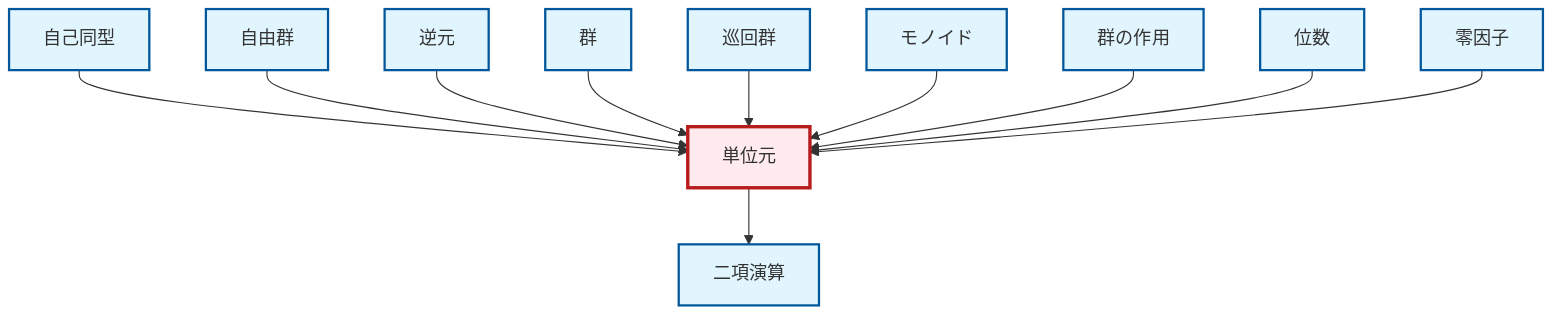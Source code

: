 graph TD
    classDef definition fill:#e1f5fe,stroke:#01579b,stroke-width:2px
    classDef theorem fill:#f3e5f5,stroke:#4a148c,stroke-width:2px
    classDef axiom fill:#fff3e0,stroke:#e65100,stroke-width:2px
    classDef example fill:#e8f5e9,stroke:#1b5e20,stroke-width:2px
    classDef current fill:#ffebee,stroke:#b71c1c,stroke-width:3px
    def-group["群"]:::definition
    def-free-group["自由群"]:::definition
    def-order["位数"]:::definition
    def-inverse-element["逆元"]:::definition
    def-identity-element["単位元"]:::definition
    def-cyclic-group["巡回群"]:::definition
    def-group-action["群の作用"]:::definition
    def-zero-divisor["零因子"]:::definition
    def-monoid["モノイド"]:::definition
    def-automorphism["自己同型"]:::definition
    def-binary-operation["二項演算"]:::definition
    def-automorphism --> def-identity-element
    def-free-group --> def-identity-element
    def-inverse-element --> def-identity-element
    def-group --> def-identity-element
    def-cyclic-group --> def-identity-element
    def-monoid --> def-identity-element
    def-group-action --> def-identity-element
    def-order --> def-identity-element
    def-identity-element --> def-binary-operation
    def-zero-divisor --> def-identity-element
    class def-identity-element current